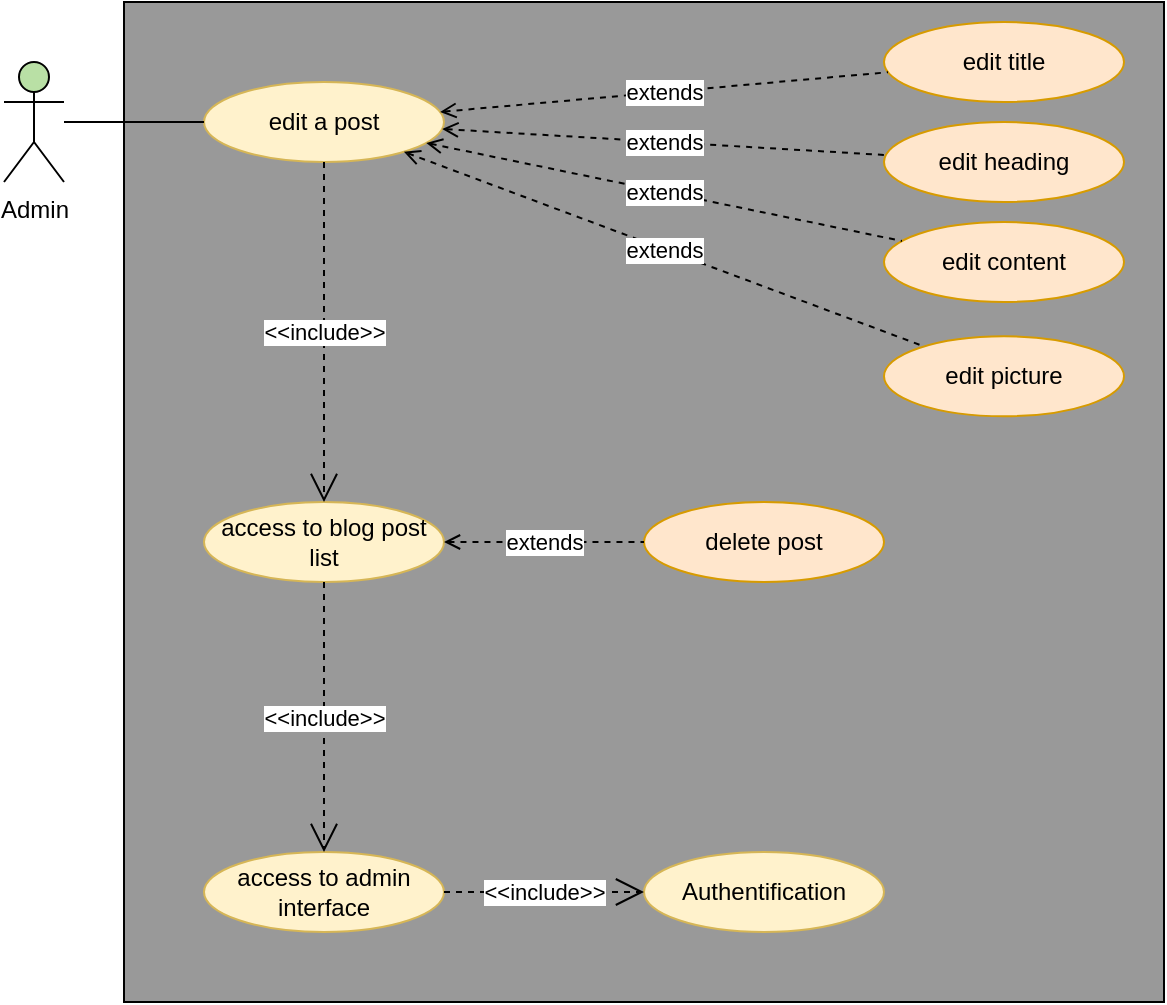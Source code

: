 <mxfile version="13.0.3" type="device"><diagram id="8DxCPBqe48Xzkn67ggaY" name="Page-1"><mxGraphModel dx="1086" dy="806" grid="1" gridSize="10" guides="1" tooltips="1" connect="1" arrows="1" fold="1" page="1" pageScale="1" pageWidth="827" pageHeight="1169" math="0" shadow="0"><root><mxCell id="0"/><mxCell id="1" parent="0"/><mxCell id="MYsPZajl7K_-QQWDsdIz-1" value="" style="rounded=0;whiteSpace=wrap;html=1;fillColor=#999999;" parent="1" vertex="1"><mxGeometry x="120" y="120" width="520" height="500" as="geometry"/></mxCell><mxCell id="MYsPZajl7K_-QQWDsdIz-2" value="Admin" style="shape=umlActor;verticalLabelPosition=bottom;labelBackgroundColor=#ffffff;verticalAlign=top;html=1;fillColor=#B9E0A5;" parent="1" vertex="1"><mxGeometry x="60" y="150" width="30" height="60" as="geometry"/></mxCell><mxCell id="MYsPZajl7K_-QQWDsdIz-3" value="edit a post" style="ellipse;whiteSpace=wrap;html=1;fillColor=#fff2cc;strokeColor=#d6b656;" parent="1" vertex="1"><mxGeometry x="160" y="160" width="120" height="40" as="geometry"/></mxCell><mxCell id="MYsPZajl7K_-QQWDsdIz-4" value="access to blog post list" style="ellipse;whiteSpace=wrap;html=1;fillColor=#fff2cc;strokeColor=#d6b656;" parent="1" vertex="1"><mxGeometry x="160" y="370" width="120" height="40" as="geometry"/></mxCell><mxCell id="MYsPZajl7K_-QQWDsdIz-5" value="access to admin interface" style="ellipse;whiteSpace=wrap;html=1;fillColor=#fff2cc;strokeColor=#d6b656;" parent="1" vertex="1"><mxGeometry x="160" y="545" width="120" height="40" as="geometry"/></mxCell><mxCell id="MYsPZajl7K_-QQWDsdIz-6" value="&amp;lt;&amp;lt;include&amp;gt;&amp;gt;" style="endArrow=open;endSize=12;dashed=1;html=1;" parent="1" source="MYsPZajl7K_-QQWDsdIz-3" target="MYsPZajl7K_-QQWDsdIz-4" edge="1"><mxGeometry width="160" relative="1" as="geometry"><mxPoint x="380" y="230" as="sourcePoint"/><mxPoint x="540" y="230" as="targetPoint"/></mxGeometry></mxCell><mxCell id="MYsPZajl7K_-QQWDsdIz-7" value="&amp;lt;&amp;lt;include&amp;gt;&amp;gt;" style="endArrow=open;endSize=12;dashed=1;html=1;" parent="1" source="MYsPZajl7K_-QQWDsdIz-4" target="MYsPZajl7K_-QQWDsdIz-5" edge="1"><mxGeometry width="160" relative="1" as="geometry"><mxPoint x="360" y="190" as="sourcePoint"/><mxPoint x="480" y="190" as="targetPoint"/></mxGeometry></mxCell><mxCell id="MYsPZajl7K_-QQWDsdIz-8" value="" style="endArrow=none;html=1;" parent="1" source="MYsPZajl7K_-QQWDsdIz-2" target="MYsPZajl7K_-QQWDsdIz-3" edge="1"><mxGeometry width="50" height="50" relative="1" as="geometry"><mxPoint x="110" y="200" as="sourcePoint"/><mxPoint x="160" y="150" as="targetPoint"/></mxGeometry></mxCell><mxCell id="MYsPZajl7K_-QQWDsdIz-10" value="edit title" style="ellipse;whiteSpace=wrap;html=1;fillColor=#ffe6cc;strokeColor=#d79b00;" parent="1" vertex="1"><mxGeometry x="500" y="130" width="120" height="40" as="geometry"/></mxCell><mxCell id="MYsPZajl7K_-QQWDsdIz-11" value="extends" style="endArrow=none;endSize=12;dashed=1;html=1;startArrow=open;startFill=0;endFill=0;" parent="1" source="MYsPZajl7K_-QQWDsdIz-3" target="MYsPZajl7K_-QQWDsdIz-10" edge="1"><mxGeometry width="160" relative="1" as="geometry"><mxPoint x="290" y="200" as="sourcePoint"/><mxPoint x="220" y="190" as="targetPoint"/></mxGeometry></mxCell><mxCell id="MYsPZajl7K_-QQWDsdIz-12" value="edit content" style="ellipse;whiteSpace=wrap;html=1;fillColor=#ffe6cc;strokeColor=#d79b00;" parent="1" vertex="1"><mxGeometry x="500" y="230" width="120" height="40" as="geometry"/></mxCell><mxCell id="MYsPZajl7K_-QQWDsdIz-13" value="extends" style="endArrow=none;endSize=12;dashed=1;html=1;startArrow=open;startFill=0;endFill=0;" parent="1" source="MYsPZajl7K_-QQWDsdIz-3" target="MYsPZajl7K_-QQWDsdIz-12" edge="1"><mxGeometry width="160" relative="1" as="geometry"><mxPoint x="355" y="250" as="sourcePoint"/><mxPoint x="285" y="240" as="targetPoint"/></mxGeometry></mxCell><mxCell id="MYsPZajl7K_-QQWDsdIz-15" value="edit heading" style="ellipse;whiteSpace=wrap;html=1;fillColor=#ffe6cc;strokeColor=#d79b00;" parent="1" vertex="1"><mxGeometry x="500" y="180" width="120" height="40" as="geometry"/></mxCell><mxCell id="MYsPZajl7K_-QQWDsdIz-16" value="extends" style="endArrow=none;endSize=12;dashed=1;html=1;startArrow=open;startFill=0;endFill=0;" parent="1" source="MYsPZajl7K_-QQWDsdIz-3" target="MYsPZajl7K_-QQWDsdIz-15" edge="1"><mxGeometry width="160" relative="1" as="geometry"><mxPoint x="374.6" y="150.0" as="sourcePoint"/><mxPoint x="370" y="190" as="targetPoint"/></mxGeometry></mxCell><mxCell id="MYsPZajl7K_-QQWDsdIz-17" value="edit picture" style="ellipse;whiteSpace=wrap;html=1;fillColor=#ffe6cc;strokeColor=#d79b00;" parent="1" vertex="1"><mxGeometry x="500" y="287.15" width="120" height="40" as="geometry"/></mxCell><mxCell id="MYsPZajl7K_-QQWDsdIz-18" value="extends" style="endArrow=none;endSize=12;dashed=1;html=1;startArrow=open;startFill=0;endFill=0;" parent="1" source="MYsPZajl7K_-QQWDsdIz-3" target="MYsPZajl7K_-QQWDsdIz-17" edge="1"><mxGeometry width="160" relative="1" as="geometry"><mxPoint x="330.002" y="249.998" as="sourcePoint"/><mxPoint x="279.02" y="297.15" as="targetPoint"/></mxGeometry></mxCell><mxCell id="MYsPZajl7K_-QQWDsdIz-20" value="delete post" style="ellipse;whiteSpace=wrap;html=1;fillColor=#ffe6cc;strokeColor=#d79b00;" parent="1" vertex="1"><mxGeometry x="380" y="370.0" width="120" height="40" as="geometry"/></mxCell><mxCell id="MYsPZajl7K_-QQWDsdIz-21" value="extends" style="endArrow=none;endSize=12;dashed=1;html=1;startArrow=open;startFill=0;endFill=0;" parent="1" source="MYsPZajl7K_-QQWDsdIz-4" target="MYsPZajl7K_-QQWDsdIz-20" edge="1"><mxGeometry width="160" relative="1" as="geometry"><mxPoint x="324.804" y="260.001" as="sourcePoint"/><mxPoint x="279.02" y="360.86" as="targetPoint"/></mxGeometry></mxCell><mxCell id="MYsPZajl7K_-QQWDsdIz-24" value="Authentification" style="ellipse;whiteSpace=wrap;html=1;fillColor=#fff2cc;strokeColor=#d6b656;" parent="1" vertex="1"><mxGeometry x="380" y="545" width="120" height="40" as="geometry"/></mxCell><mxCell id="MYsPZajl7K_-QQWDsdIz-25" value="&amp;lt;&amp;lt;include&amp;gt;&amp;gt;" style="endArrow=open;endSize=12;dashed=1;html=1;" parent="1" source="MYsPZajl7K_-QQWDsdIz-5" target="MYsPZajl7K_-QQWDsdIz-24" edge="1"><mxGeometry width="160" relative="1" as="geometry"><mxPoint x="440" y="410" as="sourcePoint"/><mxPoint x="700" y="190" as="targetPoint"/></mxGeometry></mxCell></root></mxGraphModel></diagram></mxfile>